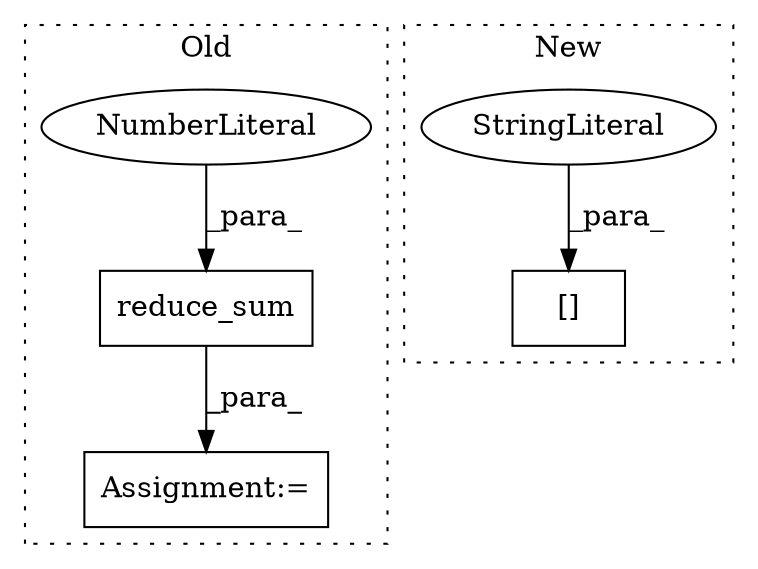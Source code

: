 digraph G {
subgraph cluster0 {
1 [label="reduce_sum" a="32" s="272,305" l="11,1" shape="box"];
3 [label="Assignment:=" a="7" s="251" l="1" shape="box"];
4 [label="NumberLiteral" a="34" s="304" l="1" shape="ellipse"];
label = "Old";
style="dotted";
}
subgraph cluster1 {
2 [label="[]" a="2" s="369,394" l="8,1" shape="box"];
5 [label="StringLiteral" a="45" s="377" l="17" shape="ellipse"];
label = "New";
style="dotted";
}
1 -> 3 [label="_para_"];
4 -> 1 [label="_para_"];
5 -> 2 [label="_para_"];
}